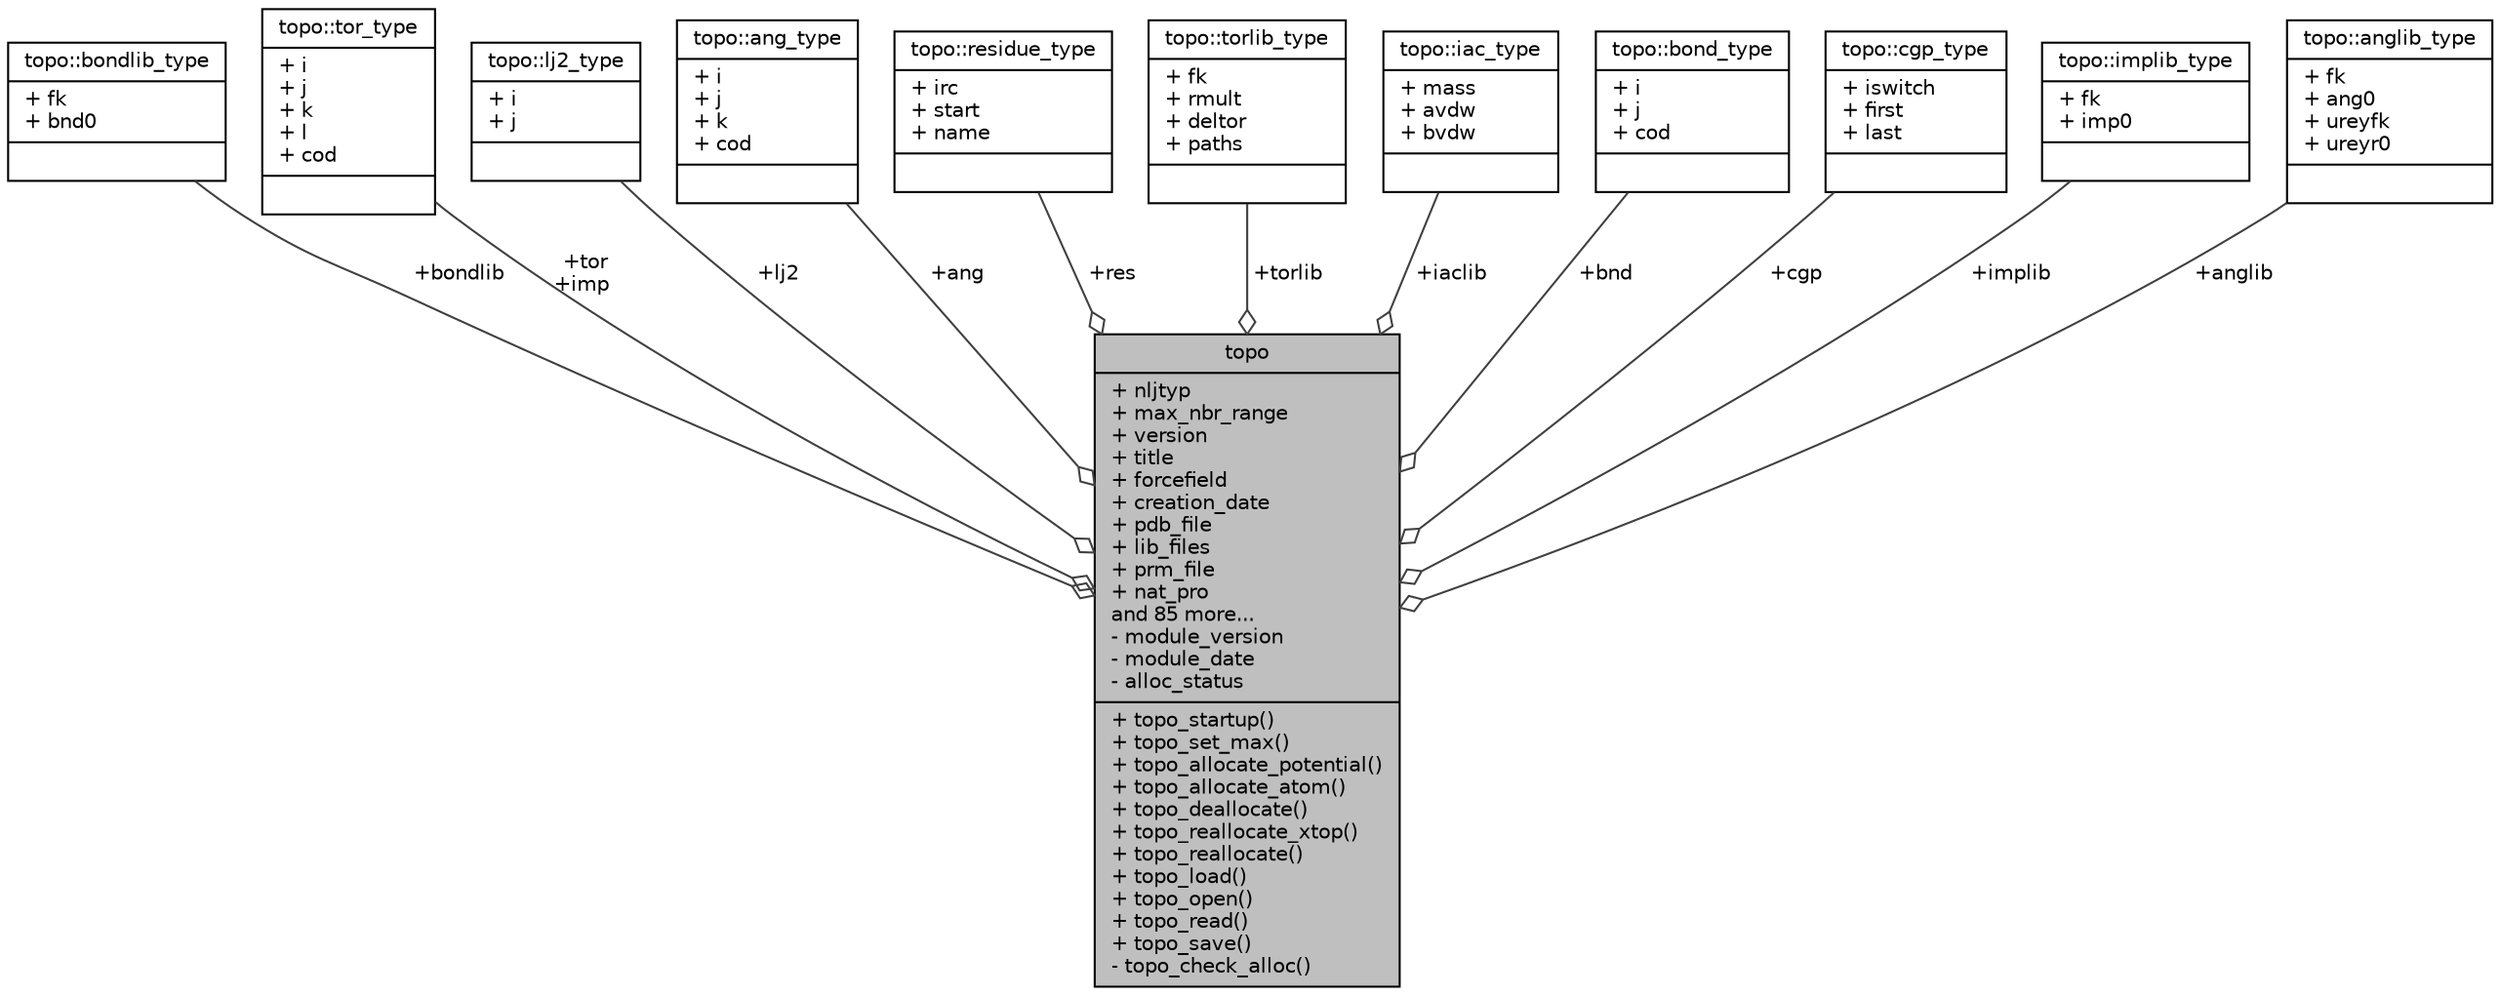 digraph "topo"
{
  edge [fontname="Helvetica",fontsize="10",labelfontname="Helvetica",labelfontsize="10"];
  node [fontname="Helvetica",fontsize="10",shape=record];
  Node1 [label="{topo\n|+ nljtyp\l+ max_nbr_range\l+ version\l+ title\l+ forcefield\l+ creation_date\l+ pdb_file\l+ lib_files\l+ prm_file\l+ nat_pro\land 85 more...\l- module_version\l- module_date\l- alloc_status\l|+ topo_startup()\l+ topo_set_max()\l+ topo_allocate_potential()\l+ topo_allocate_atom()\l+ topo_deallocate()\l+ topo_reallocate_xtop()\l+ topo_reallocate()\l+ topo_load()\l+ topo_open()\l+ topo_read()\l+ topo_save()\l- topo_check_alloc()\l}",height=0.2,width=0.4,color="black", fillcolor="grey75", style="filled" fontcolor="black"];
  Node2 -> Node1 [color="grey25",fontsize="10",style="solid",label=" +bondlib" ,arrowhead="odiamond",fontname="Helvetica"];
  Node2 [label="{topo::bondlib_type\n|+ fk\l+ bnd0\l|}",height=0.2,width=0.4,color="black", fillcolor="white", style="filled",URL="$structtopo_1_1bondlib__type.html"];
  Node3 -> Node1 [color="grey25",fontsize="10",style="solid",label=" +tor\n+imp" ,arrowhead="odiamond",fontname="Helvetica"];
  Node3 [label="{topo::tor_type\n|+ i\l+ j\l+ k\l+ l\l+ cod\l|}",height=0.2,width=0.4,color="black", fillcolor="white", style="filled",URL="$structtopo_1_1tor__type.html"];
  Node4 -> Node1 [color="grey25",fontsize="10",style="solid",label=" +lj2" ,arrowhead="odiamond",fontname="Helvetica"];
  Node4 [label="{topo::lj2_type\n|+ i\l+ j\l|}",height=0.2,width=0.4,color="black", fillcolor="white", style="filled",URL="$structtopo_1_1lj2__type.html"];
  Node5 -> Node1 [color="grey25",fontsize="10",style="solid",label=" +ang" ,arrowhead="odiamond",fontname="Helvetica"];
  Node5 [label="{topo::ang_type\n|+ i\l+ j\l+ k\l+ cod\l|}",height=0.2,width=0.4,color="black", fillcolor="white", style="filled",URL="$structtopo_1_1ang__type.html"];
  Node6 -> Node1 [color="grey25",fontsize="10",style="solid",label=" +res" ,arrowhead="odiamond",fontname="Helvetica"];
  Node6 [label="{topo::residue_type\n|+ irc\l+ start\l+ name\l|}",height=0.2,width=0.4,color="black", fillcolor="white", style="filled",URL="$structtopo_1_1residue__type.html"];
  Node7 -> Node1 [color="grey25",fontsize="10",style="solid",label=" +torlib" ,arrowhead="odiamond",fontname="Helvetica"];
  Node7 [label="{topo::torlib_type\n|+ fk\l+ rmult\l+ deltor\l+ paths\l|}",height=0.2,width=0.4,color="black", fillcolor="white", style="filled",URL="$structtopo_1_1torlib__type.html"];
  Node8 -> Node1 [color="grey25",fontsize="10",style="solid",label=" +iaclib" ,arrowhead="odiamond",fontname="Helvetica"];
  Node8 [label="{topo::iac_type\n|+ mass\l+ avdw\l+ bvdw\l|}",height=0.2,width=0.4,color="black", fillcolor="white", style="filled",URL="$structtopo_1_1iac__type.html"];
  Node9 -> Node1 [color="grey25",fontsize="10",style="solid",label=" +bnd" ,arrowhead="odiamond",fontname="Helvetica"];
  Node9 [label="{topo::bond_type\n|+ i\l+ j\l+ cod\l|}",height=0.2,width=0.4,color="black", fillcolor="white", style="filled",URL="$structtopo_1_1bond__type.html"];
  Node10 -> Node1 [color="grey25",fontsize="10",style="solid",label=" +cgp" ,arrowhead="odiamond",fontname="Helvetica"];
  Node10 [label="{topo::cgp_type\n|+ iswitch\l+ first\l+ last\l|}",height=0.2,width=0.4,color="black", fillcolor="white", style="filled",URL="$structtopo_1_1cgp__type.html"];
  Node11 -> Node1 [color="grey25",fontsize="10",style="solid",label=" +implib" ,arrowhead="odiamond",fontname="Helvetica"];
  Node11 [label="{topo::implib_type\n|+ fk\l+ imp0\l|}",height=0.2,width=0.4,color="black", fillcolor="white", style="filled",URL="$structtopo_1_1implib__type.html"];
  Node12 -> Node1 [color="grey25",fontsize="10",style="solid",label=" +anglib" ,arrowhead="odiamond",fontname="Helvetica"];
  Node12 [label="{topo::anglib_type\n|+ fk\l+ ang0\l+ ureyfk\l+ ureyr0\l|}",height=0.2,width=0.4,color="black", fillcolor="white", style="filled",URL="$structtopo_1_1anglib__type.html"];
}

